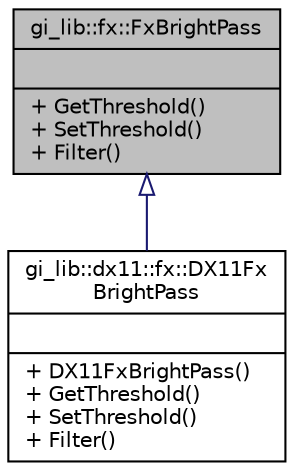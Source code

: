 digraph "gi_lib::fx::FxBrightPass"
{
  edge [fontname="Helvetica",fontsize="10",labelfontname="Helvetica",labelfontsize="10"];
  node [fontname="Helvetica",fontsize="10",shape=record];
  Node1 [label="{gi_lib::fx::FxBrightPass\n||+ GetThreshold()\l+ SetThreshold()\l+ Filter()\l}",height=0.2,width=0.4,color="black", fillcolor="grey75", style="filled", fontcolor="black"];
  Node1 -> Node2 [dir="back",color="midnightblue",fontsize="10",style="solid",arrowtail="onormal",fontname="Helvetica"];
  Node2 [label="{gi_lib::dx11::fx::DX11Fx\lBrightPass\n||+ DX11FxBrightPass()\l+ GetThreshold()\l+ SetThreshold()\l+ Filter()\l}",height=0.2,width=0.4,color="black", fillcolor="white", style="filled",URL="$classgi__lib_1_1dx11_1_1fx_1_1_d_x11_fx_bright_pass.html",tooltip="This class is used to suppress color whose brightness falls under a given threshold. "];
}
